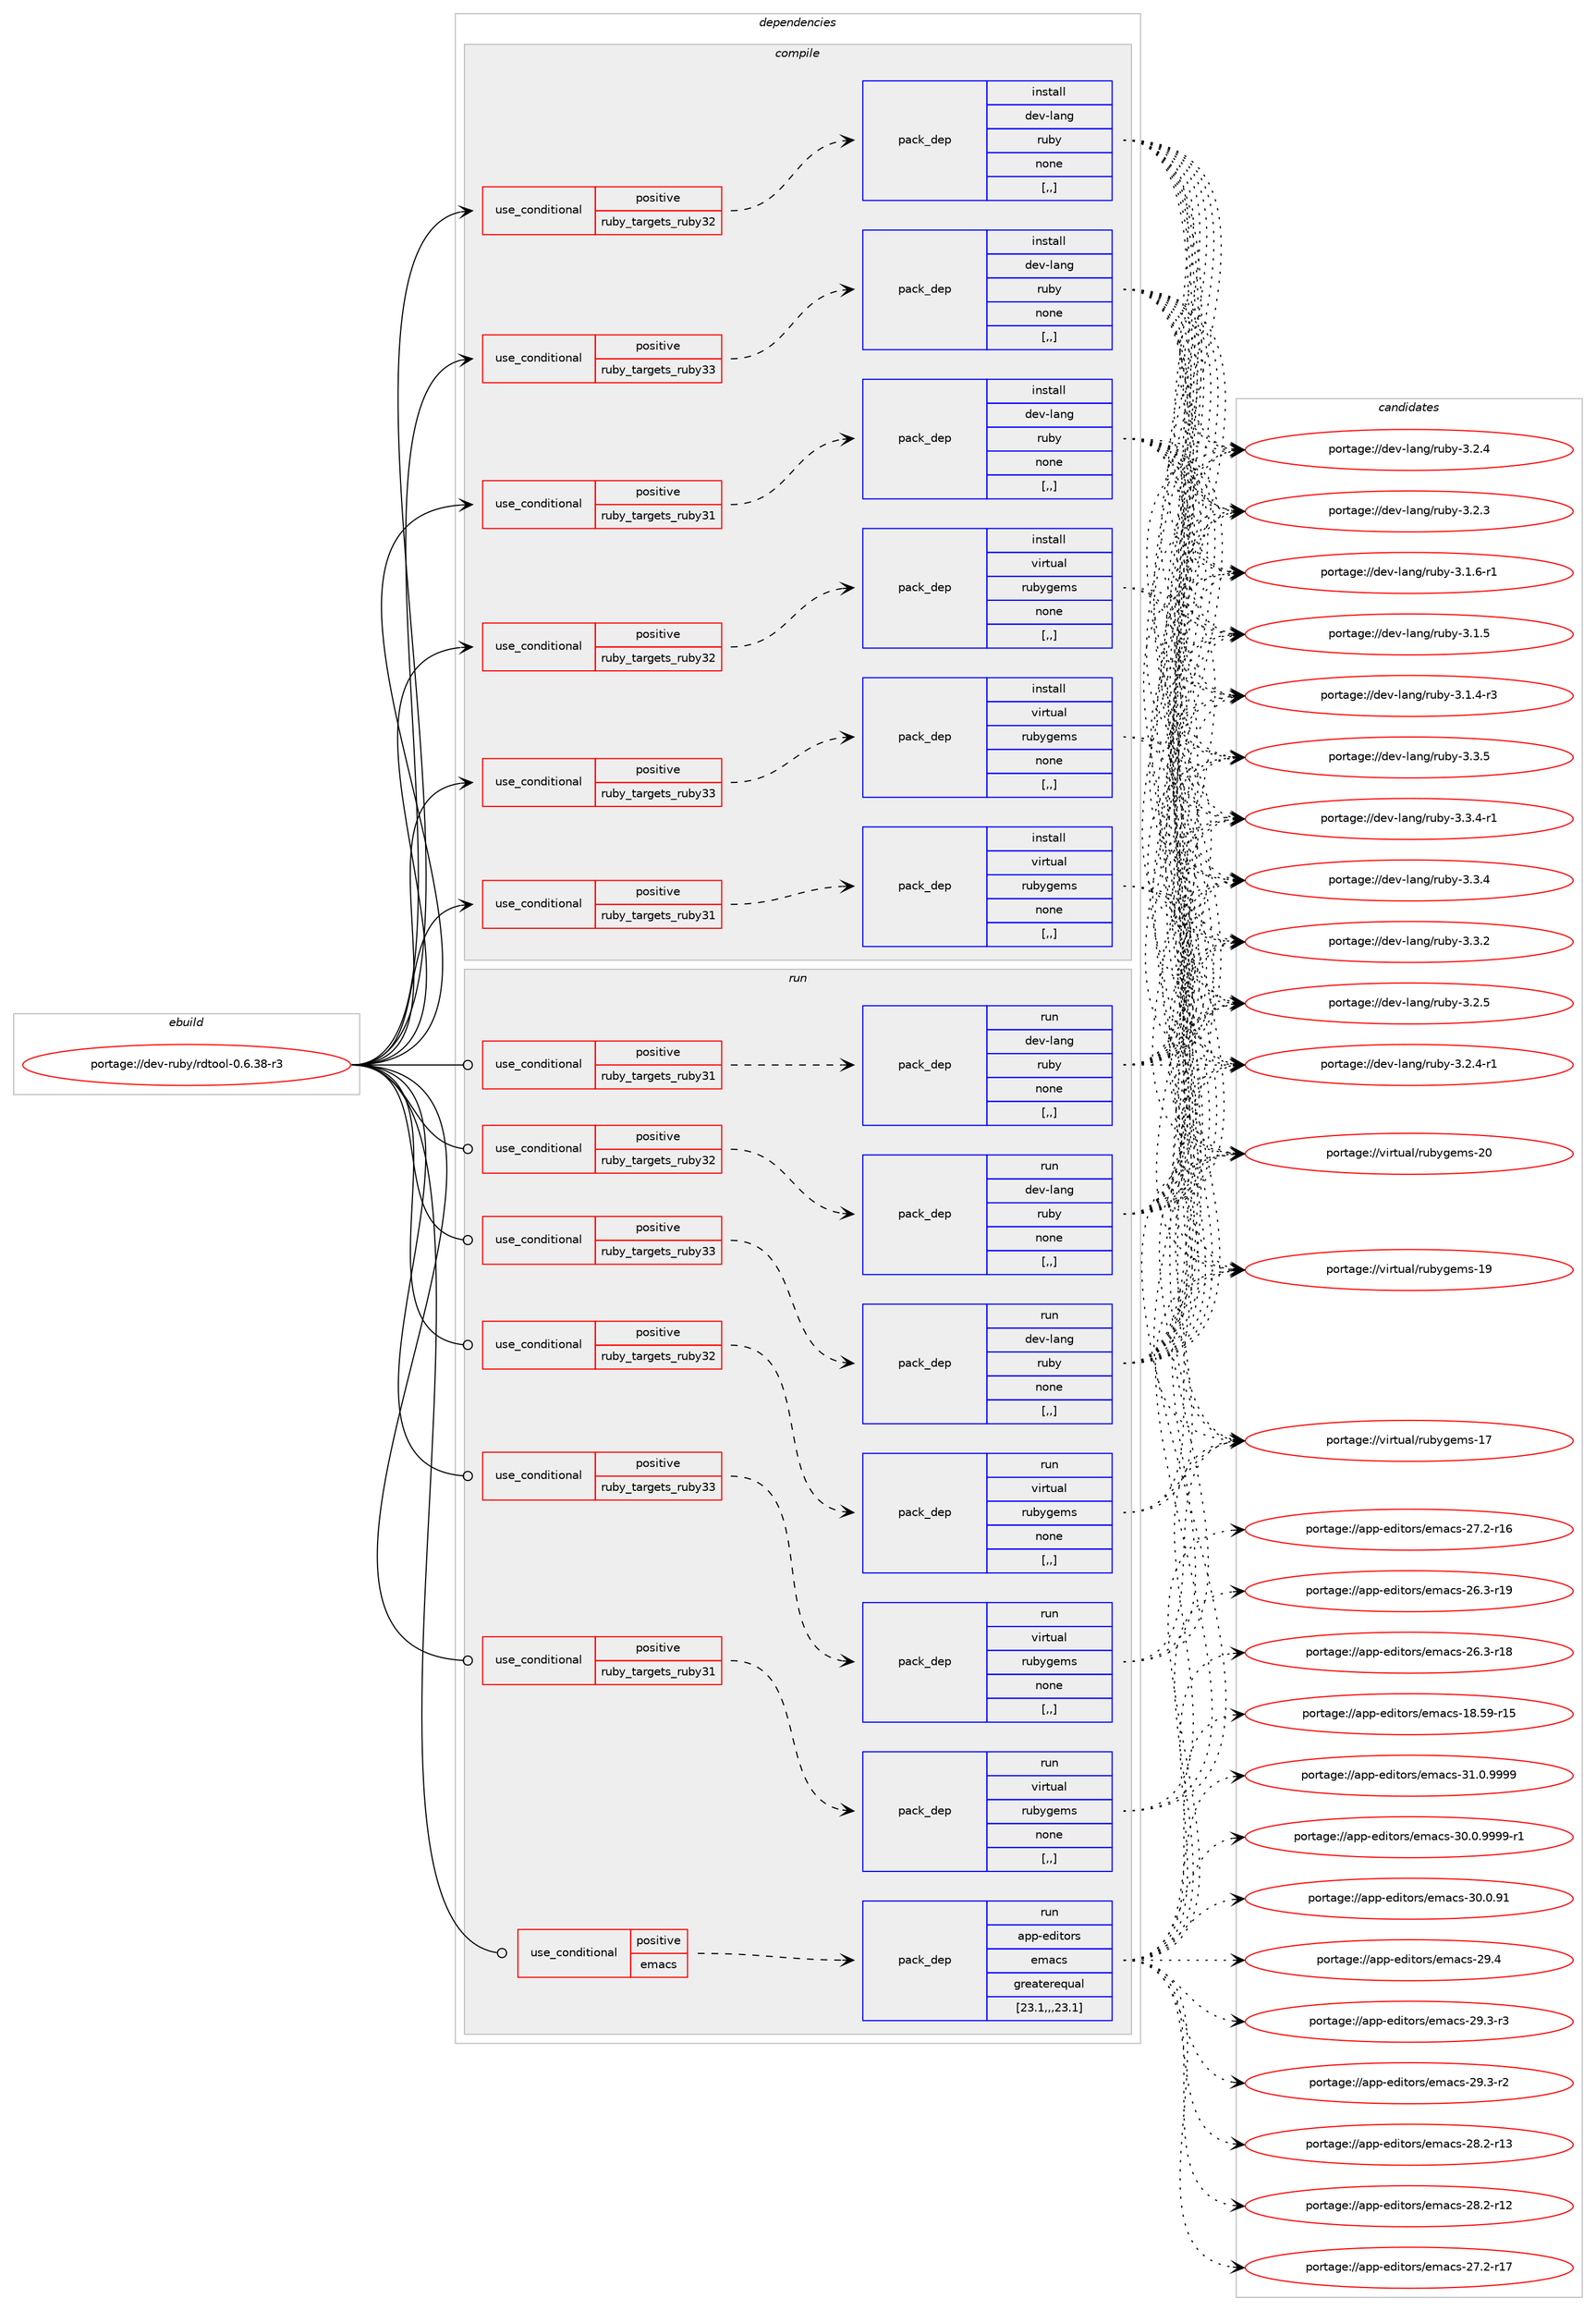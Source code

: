 digraph prolog {

# *************
# Graph options
# *************

newrank=true;
concentrate=true;
compound=true;
graph [rankdir=LR,fontname=Helvetica,fontsize=10,ranksep=1.5];#, ranksep=2.5, nodesep=0.2];
edge  [arrowhead=vee];
node  [fontname=Helvetica,fontsize=10];

# **********
# The ebuild
# **********

subgraph cluster_leftcol {
color=gray;
label=<<i>ebuild</i>>;
id [label="portage://dev-ruby/rdtool-0.6.38-r3", color=red, width=4, href="../dev-ruby/rdtool-0.6.38-r3.svg"];
}

# ****************
# The dependencies
# ****************

subgraph cluster_midcol {
color=gray;
label=<<i>dependencies</i>>;
subgraph cluster_compile {
fillcolor="#eeeeee";
style=filled;
label=<<i>compile</i>>;
subgraph cond185175 {
dependency694038 [label=<<TABLE BORDER="0" CELLBORDER="1" CELLSPACING="0" CELLPADDING="4"><TR><TD ROWSPAN="3" CELLPADDING="10">use_conditional</TD></TR><TR><TD>positive</TD></TR><TR><TD>ruby_targets_ruby31</TD></TR></TABLE>>, shape=none, color=red];
subgraph pack503912 {
dependency694039 [label=<<TABLE BORDER="0" CELLBORDER="1" CELLSPACING="0" CELLPADDING="4" WIDTH="220"><TR><TD ROWSPAN="6" CELLPADDING="30">pack_dep</TD></TR><TR><TD WIDTH="110">install</TD></TR><TR><TD>dev-lang</TD></TR><TR><TD>ruby</TD></TR><TR><TD>none</TD></TR><TR><TD>[,,]</TD></TR></TABLE>>, shape=none, color=blue];
}
dependency694038:e -> dependency694039:w [weight=20,style="dashed",arrowhead="vee"];
}
id:e -> dependency694038:w [weight=20,style="solid",arrowhead="vee"];
subgraph cond185176 {
dependency694040 [label=<<TABLE BORDER="0" CELLBORDER="1" CELLSPACING="0" CELLPADDING="4"><TR><TD ROWSPAN="3" CELLPADDING="10">use_conditional</TD></TR><TR><TD>positive</TD></TR><TR><TD>ruby_targets_ruby31</TD></TR></TABLE>>, shape=none, color=red];
subgraph pack503913 {
dependency694041 [label=<<TABLE BORDER="0" CELLBORDER="1" CELLSPACING="0" CELLPADDING="4" WIDTH="220"><TR><TD ROWSPAN="6" CELLPADDING="30">pack_dep</TD></TR><TR><TD WIDTH="110">install</TD></TR><TR><TD>virtual</TD></TR><TR><TD>rubygems</TD></TR><TR><TD>none</TD></TR><TR><TD>[,,]</TD></TR></TABLE>>, shape=none, color=blue];
}
dependency694040:e -> dependency694041:w [weight=20,style="dashed",arrowhead="vee"];
}
id:e -> dependency694040:w [weight=20,style="solid",arrowhead="vee"];
subgraph cond185177 {
dependency694042 [label=<<TABLE BORDER="0" CELLBORDER="1" CELLSPACING="0" CELLPADDING="4"><TR><TD ROWSPAN="3" CELLPADDING="10">use_conditional</TD></TR><TR><TD>positive</TD></TR><TR><TD>ruby_targets_ruby32</TD></TR></TABLE>>, shape=none, color=red];
subgraph pack503914 {
dependency694043 [label=<<TABLE BORDER="0" CELLBORDER="1" CELLSPACING="0" CELLPADDING="4" WIDTH="220"><TR><TD ROWSPAN="6" CELLPADDING="30">pack_dep</TD></TR><TR><TD WIDTH="110">install</TD></TR><TR><TD>dev-lang</TD></TR><TR><TD>ruby</TD></TR><TR><TD>none</TD></TR><TR><TD>[,,]</TD></TR></TABLE>>, shape=none, color=blue];
}
dependency694042:e -> dependency694043:w [weight=20,style="dashed",arrowhead="vee"];
}
id:e -> dependency694042:w [weight=20,style="solid",arrowhead="vee"];
subgraph cond185178 {
dependency694044 [label=<<TABLE BORDER="0" CELLBORDER="1" CELLSPACING="0" CELLPADDING="4"><TR><TD ROWSPAN="3" CELLPADDING="10">use_conditional</TD></TR><TR><TD>positive</TD></TR><TR><TD>ruby_targets_ruby32</TD></TR></TABLE>>, shape=none, color=red];
subgraph pack503915 {
dependency694045 [label=<<TABLE BORDER="0" CELLBORDER="1" CELLSPACING="0" CELLPADDING="4" WIDTH="220"><TR><TD ROWSPAN="6" CELLPADDING="30">pack_dep</TD></TR><TR><TD WIDTH="110">install</TD></TR><TR><TD>virtual</TD></TR><TR><TD>rubygems</TD></TR><TR><TD>none</TD></TR><TR><TD>[,,]</TD></TR></TABLE>>, shape=none, color=blue];
}
dependency694044:e -> dependency694045:w [weight=20,style="dashed",arrowhead="vee"];
}
id:e -> dependency694044:w [weight=20,style="solid",arrowhead="vee"];
subgraph cond185179 {
dependency694046 [label=<<TABLE BORDER="0" CELLBORDER="1" CELLSPACING="0" CELLPADDING="4"><TR><TD ROWSPAN="3" CELLPADDING="10">use_conditional</TD></TR><TR><TD>positive</TD></TR><TR><TD>ruby_targets_ruby33</TD></TR></TABLE>>, shape=none, color=red];
subgraph pack503916 {
dependency694047 [label=<<TABLE BORDER="0" CELLBORDER="1" CELLSPACING="0" CELLPADDING="4" WIDTH="220"><TR><TD ROWSPAN="6" CELLPADDING="30">pack_dep</TD></TR><TR><TD WIDTH="110">install</TD></TR><TR><TD>dev-lang</TD></TR><TR><TD>ruby</TD></TR><TR><TD>none</TD></TR><TR><TD>[,,]</TD></TR></TABLE>>, shape=none, color=blue];
}
dependency694046:e -> dependency694047:w [weight=20,style="dashed",arrowhead="vee"];
}
id:e -> dependency694046:w [weight=20,style="solid",arrowhead="vee"];
subgraph cond185180 {
dependency694048 [label=<<TABLE BORDER="0" CELLBORDER="1" CELLSPACING="0" CELLPADDING="4"><TR><TD ROWSPAN="3" CELLPADDING="10">use_conditional</TD></TR><TR><TD>positive</TD></TR><TR><TD>ruby_targets_ruby33</TD></TR></TABLE>>, shape=none, color=red];
subgraph pack503917 {
dependency694049 [label=<<TABLE BORDER="0" CELLBORDER="1" CELLSPACING="0" CELLPADDING="4" WIDTH="220"><TR><TD ROWSPAN="6" CELLPADDING="30">pack_dep</TD></TR><TR><TD WIDTH="110">install</TD></TR><TR><TD>virtual</TD></TR><TR><TD>rubygems</TD></TR><TR><TD>none</TD></TR><TR><TD>[,,]</TD></TR></TABLE>>, shape=none, color=blue];
}
dependency694048:e -> dependency694049:w [weight=20,style="dashed",arrowhead="vee"];
}
id:e -> dependency694048:w [weight=20,style="solid",arrowhead="vee"];
}
subgraph cluster_compileandrun {
fillcolor="#eeeeee";
style=filled;
label=<<i>compile and run</i>>;
}
subgraph cluster_run {
fillcolor="#eeeeee";
style=filled;
label=<<i>run</i>>;
subgraph cond185181 {
dependency694050 [label=<<TABLE BORDER="0" CELLBORDER="1" CELLSPACING="0" CELLPADDING="4"><TR><TD ROWSPAN="3" CELLPADDING="10">use_conditional</TD></TR><TR><TD>positive</TD></TR><TR><TD>emacs</TD></TR></TABLE>>, shape=none, color=red];
subgraph pack503918 {
dependency694051 [label=<<TABLE BORDER="0" CELLBORDER="1" CELLSPACING="0" CELLPADDING="4" WIDTH="220"><TR><TD ROWSPAN="6" CELLPADDING="30">pack_dep</TD></TR><TR><TD WIDTH="110">run</TD></TR><TR><TD>app-editors</TD></TR><TR><TD>emacs</TD></TR><TR><TD>greaterequal</TD></TR><TR><TD>[23.1,,,23.1]</TD></TR></TABLE>>, shape=none, color=blue];
}
dependency694050:e -> dependency694051:w [weight=20,style="dashed",arrowhead="vee"];
}
id:e -> dependency694050:w [weight=20,style="solid",arrowhead="odot"];
subgraph cond185182 {
dependency694052 [label=<<TABLE BORDER="0" CELLBORDER="1" CELLSPACING="0" CELLPADDING="4"><TR><TD ROWSPAN="3" CELLPADDING="10">use_conditional</TD></TR><TR><TD>positive</TD></TR><TR><TD>ruby_targets_ruby31</TD></TR></TABLE>>, shape=none, color=red];
subgraph pack503919 {
dependency694053 [label=<<TABLE BORDER="0" CELLBORDER="1" CELLSPACING="0" CELLPADDING="4" WIDTH="220"><TR><TD ROWSPAN="6" CELLPADDING="30">pack_dep</TD></TR><TR><TD WIDTH="110">run</TD></TR><TR><TD>dev-lang</TD></TR><TR><TD>ruby</TD></TR><TR><TD>none</TD></TR><TR><TD>[,,]</TD></TR></TABLE>>, shape=none, color=blue];
}
dependency694052:e -> dependency694053:w [weight=20,style="dashed",arrowhead="vee"];
}
id:e -> dependency694052:w [weight=20,style="solid",arrowhead="odot"];
subgraph cond185183 {
dependency694054 [label=<<TABLE BORDER="0" CELLBORDER="1" CELLSPACING="0" CELLPADDING="4"><TR><TD ROWSPAN="3" CELLPADDING="10">use_conditional</TD></TR><TR><TD>positive</TD></TR><TR><TD>ruby_targets_ruby31</TD></TR></TABLE>>, shape=none, color=red];
subgraph pack503920 {
dependency694055 [label=<<TABLE BORDER="0" CELLBORDER="1" CELLSPACING="0" CELLPADDING="4" WIDTH="220"><TR><TD ROWSPAN="6" CELLPADDING="30">pack_dep</TD></TR><TR><TD WIDTH="110">run</TD></TR><TR><TD>virtual</TD></TR><TR><TD>rubygems</TD></TR><TR><TD>none</TD></TR><TR><TD>[,,]</TD></TR></TABLE>>, shape=none, color=blue];
}
dependency694054:e -> dependency694055:w [weight=20,style="dashed",arrowhead="vee"];
}
id:e -> dependency694054:w [weight=20,style="solid",arrowhead="odot"];
subgraph cond185184 {
dependency694056 [label=<<TABLE BORDER="0" CELLBORDER="1" CELLSPACING="0" CELLPADDING="4"><TR><TD ROWSPAN="3" CELLPADDING="10">use_conditional</TD></TR><TR><TD>positive</TD></TR><TR><TD>ruby_targets_ruby32</TD></TR></TABLE>>, shape=none, color=red];
subgraph pack503921 {
dependency694057 [label=<<TABLE BORDER="0" CELLBORDER="1" CELLSPACING="0" CELLPADDING="4" WIDTH="220"><TR><TD ROWSPAN="6" CELLPADDING="30">pack_dep</TD></TR><TR><TD WIDTH="110">run</TD></TR><TR><TD>dev-lang</TD></TR><TR><TD>ruby</TD></TR><TR><TD>none</TD></TR><TR><TD>[,,]</TD></TR></TABLE>>, shape=none, color=blue];
}
dependency694056:e -> dependency694057:w [weight=20,style="dashed",arrowhead="vee"];
}
id:e -> dependency694056:w [weight=20,style="solid",arrowhead="odot"];
subgraph cond185185 {
dependency694058 [label=<<TABLE BORDER="0" CELLBORDER="1" CELLSPACING="0" CELLPADDING="4"><TR><TD ROWSPAN="3" CELLPADDING="10">use_conditional</TD></TR><TR><TD>positive</TD></TR><TR><TD>ruby_targets_ruby32</TD></TR></TABLE>>, shape=none, color=red];
subgraph pack503922 {
dependency694059 [label=<<TABLE BORDER="0" CELLBORDER="1" CELLSPACING="0" CELLPADDING="4" WIDTH="220"><TR><TD ROWSPAN="6" CELLPADDING="30">pack_dep</TD></TR><TR><TD WIDTH="110">run</TD></TR><TR><TD>virtual</TD></TR><TR><TD>rubygems</TD></TR><TR><TD>none</TD></TR><TR><TD>[,,]</TD></TR></TABLE>>, shape=none, color=blue];
}
dependency694058:e -> dependency694059:w [weight=20,style="dashed",arrowhead="vee"];
}
id:e -> dependency694058:w [weight=20,style="solid",arrowhead="odot"];
subgraph cond185186 {
dependency694060 [label=<<TABLE BORDER="0" CELLBORDER="1" CELLSPACING="0" CELLPADDING="4"><TR><TD ROWSPAN="3" CELLPADDING="10">use_conditional</TD></TR><TR><TD>positive</TD></TR><TR><TD>ruby_targets_ruby33</TD></TR></TABLE>>, shape=none, color=red];
subgraph pack503923 {
dependency694061 [label=<<TABLE BORDER="0" CELLBORDER="1" CELLSPACING="0" CELLPADDING="4" WIDTH="220"><TR><TD ROWSPAN="6" CELLPADDING="30">pack_dep</TD></TR><TR><TD WIDTH="110">run</TD></TR><TR><TD>dev-lang</TD></TR><TR><TD>ruby</TD></TR><TR><TD>none</TD></TR><TR><TD>[,,]</TD></TR></TABLE>>, shape=none, color=blue];
}
dependency694060:e -> dependency694061:w [weight=20,style="dashed",arrowhead="vee"];
}
id:e -> dependency694060:w [weight=20,style="solid",arrowhead="odot"];
subgraph cond185187 {
dependency694062 [label=<<TABLE BORDER="0" CELLBORDER="1" CELLSPACING="0" CELLPADDING="4"><TR><TD ROWSPAN="3" CELLPADDING="10">use_conditional</TD></TR><TR><TD>positive</TD></TR><TR><TD>ruby_targets_ruby33</TD></TR></TABLE>>, shape=none, color=red];
subgraph pack503924 {
dependency694063 [label=<<TABLE BORDER="0" CELLBORDER="1" CELLSPACING="0" CELLPADDING="4" WIDTH="220"><TR><TD ROWSPAN="6" CELLPADDING="30">pack_dep</TD></TR><TR><TD WIDTH="110">run</TD></TR><TR><TD>virtual</TD></TR><TR><TD>rubygems</TD></TR><TR><TD>none</TD></TR><TR><TD>[,,]</TD></TR></TABLE>>, shape=none, color=blue];
}
dependency694062:e -> dependency694063:w [weight=20,style="dashed",arrowhead="vee"];
}
id:e -> dependency694062:w [weight=20,style="solid",arrowhead="odot"];
}
}

# **************
# The candidates
# **************

subgraph cluster_choices {
rank=same;
color=gray;
label=<<i>candidates</i>>;

subgraph choice503912 {
color=black;
nodesep=1;
choice10010111845108971101034711411798121455146514653 [label="portage://dev-lang/ruby-3.3.5", color=red, width=4,href="../dev-lang/ruby-3.3.5.svg"];
choice100101118451089711010347114117981214551465146524511449 [label="portage://dev-lang/ruby-3.3.4-r1", color=red, width=4,href="../dev-lang/ruby-3.3.4-r1.svg"];
choice10010111845108971101034711411798121455146514652 [label="portage://dev-lang/ruby-3.3.4", color=red, width=4,href="../dev-lang/ruby-3.3.4.svg"];
choice10010111845108971101034711411798121455146514650 [label="portage://dev-lang/ruby-3.3.2", color=red, width=4,href="../dev-lang/ruby-3.3.2.svg"];
choice10010111845108971101034711411798121455146504653 [label="portage://dev-lang/ruby-3.2.5", color=red, width=4,href="../dev-lang/ruby-3.2.5.svg"];
choice100101118451089711010347114117981214551465046524511449 [label="portage://dev-lang/ruby-3.2.4-r1", color=red, width=4,href="../dev-lang/ruby-3.2.4-r1.svg"];
choice10010111845108971101034711411798121455146504652 [label="portage://dev-lang/ruby-3.2.4", color=red, width=4,href="../dev-lang/ruby-3.2.4.svg"];
choice10010111845108971101034711411798121455146504651 [label="portage://dev-lang/ruby-3.2.3", color=red, width=4,href="../dev-lang/ruby-3.2.3.svg"];
choice100101118451089711010347114117981214551464946544511449 [label="portage://dev-lang/ruby-3.1.6-r1", color=red, width=4,href="../dev-lang/ruby-3.1.6-r1.svg"];
choice10010111845108971101034711411798121455146494653 [label="portage://dev-lang/ruby-3.1.5", color=red, width=4,href="../dev-lang/ruby-3.1.5.svg"];
choice100101118451089711010347114117981214551464946524511451 [label="portage://dev-lang/ruby-3.1.4-r3", color=red, width=4,href="../dev-lang/ruby-3.1.4-r3.svg"];
dependency694039:e -> choice10010111845108971101034711411798121455146514653:w [style=dotted,weight="100"];
dependency694039:e -> choice100101118451089711010347114117981214551465146524511449:w [style=dotted,weight="100"];
dependency694039:e -> choice10010111845108971101034711411798121455146514652:w [style=dotted,weight="100"];
dependency694039:e -> choice10010111845108971101034711411798121455146514650:w [style=dotted,weight="100"];
dependency694039:e -> choice10010111845108971101034711411798121455146504653:w [style=dotted,weight="100"];
dependency694039:e -> choice100101118451089711010347114117981214551465046524511449:w [style=dotted,weight="100"];
dependency694039:e -> choice10010111845108971101034711411798121455146504652:w [style=dotted,weight="100"];
dependency694039:e -> choice10010111845108971101034711411798121455146504651:w [style=dotted,weight="100"];
dependency694039:e -> choice100101118451089711010347114117981214551464946544511449:w [style=dotted,weight="100"];
dependency694039:e -> choice10010111845108971101034711411798121455146494653:w [style=dotted,weight="100"];
dependency694039:e -> choice100101118451089711010347114117981214551464946524511451:w [style=dotted,weight="100"];
}
subgraph choice503913 {
color=black;
nodesep=1;
choice118105114116117971084711411798121103101109115455048 [label="portage://virtual/rubygems-20", color=red, width=4,href="../virtual/rubygems-20.svg"];
choice118105114116117971084711411798121103101109115454957 [label="portage://virtual/rubygems-19", color=red, width=4,href="../virtual/rubygems-19.svg"];
choice118105114116117971084711411798121103101109115454955 [label="portage://virtual/rubygems-17", color=red, width=4,href="../virtual/rubygems-17.svg"];
dependency694041:e -> choice118105114116117971084711411798121103101109115455048:w [style=dotted,weight="100"];
dependency694041:e -> choice118105114116117971084711411798121103101109115454957:w [style=dotted,weight="100"];
dependency694041:e -> choice118105114116117971084711411798121103101109115454955:w [style=dotted,weight="100"];
}
subgraph choice503914 {
color=black;
nodesep=1;
choice10010111845108971101034711411798121455146514653 [label="portage://dev-lang/ruby-3.3.5", color=red, width=4,href="../dev-lang/ruby-3.3.5.svg"];
choice100101118451089711010347114117981214551465146524511449 [label="portage://dev-lang/ruby-3.3.4-r1", color=red, width=4,href="../dev-lang/ruby-3.3.4-r1.svg"];
choice10010111845108971101034711411798121455146514652 [label="portage://dev-lang/ruby-3.3.4", color=red, width=4,href="../dev-lang/ruby-3.3.4.svg"];
choice10010111845108971101034711411798121455146514650 [label="portage://dev-lang/ruby-3.3.2", color=red, width=4,href="../dev-lang/ruby-3.3.2.svg"];
choice10010111845108971101034711411798121455146504653 [label="portage://dev-lang/ruby-3.2.5", color=red, width=4,href="../dev-lang/ruby-3.2.5.svg"];
choice100101118451089711010347114117981214551465046524511449 [label="portage://dev-lang/ruby-3.2.4-r1", color=red, width=4,href="../dev-lang/ruby-3.2.4-r1.svg"];
choice10010111845108971101034711411798121455146504652 [label="portage://dev-lang/ruby-3.2.4", color=red, width=4,href="../dev-lang/ruby-3.2.4.svg"];
choice10010111845108971101034711411798121455146504651 [label="portage://dev-lang/ruby-3.2.3", color=red, width=4,href="../dev-lang/ruby-3.2.3.svg"];
choice100101118451089711010347114117981214551464946544511449 [label="portage://dev-lang/ruby-3.1.6-r1", color=red, width=4,href="../dev-lang/ruby-3.1.6-r1.svg"];
choice10010111845108971101034711411798121455146494653 [label="portage://dev-lang/ruby-3.1.5", color=red, width=4,href="../dev-lang/ruby-3.1.5.svg"];
choice100101118451089711010347114117981214551464946524511451 [label="portage://dev-lang/ruby-3.1.4-r3", color=red, width=4,href="../dev-lang/ruby-3.1.4-r3.svg"];
dependency694043:e -> choice10010111845108971101034711411798121455146514653:w [style=dotted,weight="100"];
dependency694043:e -> choice100101118451089711010347114117981214551465146524511449:w [style=dotted,weight="100"];
dependency694043:e -> choice10010111845108971101034711411798121455146514652:w [style=dotted,weight="100"];
dependency694043:e -> choice10010111845108971101034711411798121455146514650:w [style=dotted,weight="100"];
dependency694043:e -> choice10010111845108971101034711411798121455146504653:w [style=dotted,weight="100"];
dependency694043:e -> choice100101118451089711010347114117981214551465046524511449:w [style=dotted,weight="100"];
dependency694043:e -> choice10010111845108971101034711411798121455146504652:w [style=dotted,weight="100"];
dependency694043:e -> choice10010111845108971101034711411798121455146504651:w [style=dotted,weight="100"];
dependency694043:e -> choice100101118451089711010347114117981214551464946544511449:w [style=dotted,weight="100"];
dependency694043:e -> choice10010111845108971101034711411798121455146494653:w [style=dotted,weight="100"];
dependency694043:e -> choice100101118451089711010347114117981214551464946524511451:w [style=dotted,weight="100"];
}
subgraph choice503915 {
color=black;
nodesep=1;
choice118105114116117971084711411798121103101109115455048 [label="portage://virtual/rubygems-20", color=red, width=4,href="../virtual/rubygems-20.svg"];
choice118105114116117971084711411798121103101109115454957 [label="portage://virtual/rubygems-19", color=red, width=4,href="../virtual/rubygems-19.svg"];
choice118105114116117971084711411798121103101109115454955 [label="portage://virtual/rubygems-17", color=red, width=4,href="../virtual/rubygems-17.svg"];
dependency694045:e -> choice118105114116117971084711411798121103101109115455048:w [style=dotted,weight="100"];
dependency694045:e -> choice118105114116117971084711411798121103101109115454957:w [style=dotted,weight="100"];
dependency694045:e -> choice118105114116117971084711411798121103101109115454955:w [style=dotted,weight="100"];
}
subgraph choice503916 {
color=black;
nodesep=1;
choice10010111845108971101034711411798121455146514653 [label="portage://dev-lang/ruby-3.3.5", color=red, width=4,href="../dev-lang/ruby-3.3.5.svg"];
choice100101118451089711010347114117981214551465146524511449 [label="portage://dev-lang/ruby-3.3.4-r1", color=red, width=4,href="../dev-lang/ruby-3.3.4-r1.svg"];
choice10010111845108971101034711411798121455146514652 [label="portage://dev-lang/ruby-3.3.4", color=red, width=4,href="../dev-lang/ruby-3.3.4.svg"];
choice10010111845108971101034711411798121455146514650 [label="portage://dev-lang/ruby-3.3.2", color=red, width=4,href="../dev-lang/ruby-3.3.2.svg"];
choice10010111845108971101034711411798121455146504653 [label="portage://dev-lang/ruby-3.2.5", color=red, width=4,href="../dev-lang/ruby-3.2.5.svg"];
choice100101118451089711010347114117981214551465046524511449 [label="portage://dev-lang/ruby-3.2.4-r1", color=red, width=4,href="../dev-lang/ruby-3.2.4-r1.svg"];
choice10010111845108971101034711411798121455146504652 [label="portage://dev-lang/ruby-3.2.4", color=red, width=4,href="../dev-lang/ruby-3.2.4.svg"];
choice10010111845108971101034711411798121455146504651 [label="portage://dev-lang/ruby-3.2.3", color=red, width=4,href="../dev-lang/ruby-3.2.3.svg"];
choice100101118451089711010347114117981214551464946544511449 [label="portage://dev-lang/ruby-3.1.6-r1", color=red, width=4,href="../dev-lang/ruby-3.1.6-r1.svg"];
choice10010111845108971101034711411798121455146494653 [label="portage://dev-lang/ruby-3.1.5", color=red, width=4,href="../dev-lang/ruby-3.1.5.svg"];
choice100101118451089711010347114117981214551464946524511451 [label="portage://dev-lang/ruby-3.1.4-r3", color=red, width=4,href="../dev-lang/ruby-3.1.4-r3.svg"];
dependency694047:e -> choice10010111845108971101034711411798121455146514653:w [style=dotted,weight="100"];
dependency694047:e -> choice100101118451089711010347114117981214551465146524511449:w [style=dotted,weight="100"];
dependency694047:e -> choice10010111845108971101034711411798121455146514652:w [style=dotted,weight="100"];
dependency694047:e -> choice10010111845108971101034711411798121455146514650:w [style=dotted,weight="100"];
dependency694047:e -> choice10010111845108971101034711411798121455146504653:w [style=dotted,weight="100"];
dependency694047:e -> choice100101118451089711010347114117981214551465046524511449:w [style=dotted,weight="100"];
dependency694047:e -> choice10010111845108971101034711411798121455146504652:w [style=dotted,weight="100"];
dependency694047:e -> choice10010111845108971101034711411798121455146504651:w [style=dotted,weight="100"];
dependency694047:e -> choice100101118451089711010347114117981214551464946544511449:w [style=dotted,weight="100"];
dependency694047:e -> choice10010111845108971101034711411798121455146494653:w [style=dotted,weight="100"];
dependency694047:e -> choice100101118451089711010347114117981214551464946524511451:w [style=dotted,weight="100"];
}
subgraph choice503917 {
color=black;
nodesep=1;
choice118105114116117971084711411798121103101109115455048 [label="portage://virtual/rubygems-20", color=red, width=4,href="../virtual/rubygems-20.svg"];
choice118105114116117971084711411798121103101109115454957 [label="portage://virtual/rubygems-19", color=red, width=4,href="../virtual/rubygems-19.svg"];
choice118105114116117971084711411798121103101109115454955 [label="portage://virtual/rubygems-17", color=red, width=4,href="../virtual/rubygems-17.svg"];
dependency694049:e -> choice118105114116117971084711411798121103101109115455048:w [style=dotted,weight="100"];
dependency694049:e -> choice118105114116117971084711411798121103101109115454957:w [style=dotted,weight="100"];
dependency694049:e -> choice118105114116117971084711411798121103101109115454955:w [style=dotted,weight="100"];
}
subgraph choice503918 {
color=black;
nodesep=1;
choice971121124510110010511611111411547101109979911545514946484657575757 [label="portage://app-editors/emacs-31.0.9999", color=red, width=4,href="../app-editors/emacs-31.0.9999.svg"];
choice9711211245101100105116111114115471011099799115455148464846575757574511449 [label="portage://app-editors/emacs-30.0.9999-r1", color=red, width=4,href="../app-editors/emacs-30.0.9999-r1.svg"];
choice97112112451011001051161111141154710110997991154551484648465749 [label="portage://app-editors/emacs-30.0.91", color=red, width=4,href="../app-editors/emacs-30.0.91.svg"];
choice97112112451011001051161111141154710110997991154550574652 [label="portage://app-editors/emacs-29.4", color=red, width=4,href="../app-editors/emacs-29.4.svg"];
choice971121124510110010511611111411547101109979911545505746514511451 [label="portage://app-editors/emacs-29.3-r3", color=red, width=4,href="../app-editors/emacs-29.3-r3.svg"];
choice971121124510110010511611111411547101109979911545505746514511450 [label="portage://app-editors/emacs-29.3-r2", color=red, width=4,href="../app-editors/emacs-29.3-r2.svg"];
choice97112112451011001051161111141154710110997991154550564650451144951 [label="portage://app-editors/emacs-28.2-r13", color=red, width=4,href="../app-editors/emacs-28.2-r13.svg"];
choice97112112451011001051161111141154710110997991154550564650451144950 [label="portage://app-editors/emacs-28.2-r12", color=red, width=4,href="../app-editors/emacs-28.2-r12.svg"];
choice97112112451011001051161111141154710110997991154550554650451144955 [label="portage://app-editors/emacs-27.2-r17", color=red, width=4,href="../app-editors/emacs-27.2-r17.svg"];
choice97112112451011001051161111141154710110997991154550554650451144954 [label="portage://app-editors/emacs-27.2-r16", color=red, width=4,href="../app-editors/emacs-27.2-r16.svg"];
choice97112112451011001051161111141154710110997991154550544651451144957 [label="portage://app-editors/emacs-26.3-r19", color=red, width=4,href="../app-editors/emacs-26.3-r19.svg"];
choice97112112451011001051161111141154710110997991154550544651451144956 [label="portage://app-editors/emacs-26.3-r18", color=red, width=4,href="../app-editors/emacs-26.3-r18.svg"];
choice9711211245101100105116111114115471011099799115454956465357451144953 [label="portage://app-editors/emacs-18.59-r15", color=red, width=4,href="../app-editors/emacs-18.59-r15.svg"];
dependency694051:e -> choice971121124510110010511611111411547101109979911545514946484657575757:w [style=dotted,weight="100"];
dependency694051:e -> choice9711211245101100105116111114115471011099799115455148464846575757574511449:w [style=dotted,weight="100"];
dependency694051:e -> choice97112112451011001051161111141154710110997991154551484648465749:w [style=dotted,weight="100"];
dependency694051:e -> choice97112112451011001051161111141154710110997991154550574652:w [style=dotted,weight="100"];
dependency694051:e -> choice971121124510110010511611111411547101109979911545505746514511451:w [style=dotted,weight="100"];
dependency694051:e -> choice971121124510110010511611111411547101109979911545505746514511450:w [style=dotted,weight="100"];
dependency694051:e -> choice97112112451011001051161111141154710110997991154550564650451144951:w [style=dotted,weight="100"];
dependency694051:e -> choice97112112451011001051161111141154710110997991154550564650451144950:w [style=dotted,weight="100"];
dependency694051:e -> choice97112112451011001051161111141154710110997991154550554650451144955:w [style=dotted,weight="100"];
dependency694051:e -> choice97112112451011001051161111141154710110997991154550554650451144954:w [style=dotted,weight="100"];
dependency694051:e -> choice97112112451011001051161111141154710110997991154550544651451144957:w [style=dotted,weight="100"];
dependency694051:e -> choice97112112451011001051161111141154710110997991154550544651451144956:w [style=dotted,weight="100"];
dependency694051:e -> choice9711211245101100105116111114115471011099799115454956465357451144953:w [style=dotted,weight="100"];
}
subgraph choice503919 {
color=black;
nodesep=1;
choice10010111845108971101034711411798121455146514653 [label="portage://dev-lang/ruby-3.3.5", color=red, width=4,href="../dev-lang/ruby-3.3.5.svg"];
choice100101118451089711010347114117981214551465146524511449 [label="portage://dev-lang/ruby-3.3.4-r1", color=red, width=4,href="../dev-lang/ruby-3.3.4-r1.svg"];
choice10010111845108971101034711411798121455146514652 [label="portage://dev-lang/ruby-3.3.4", color=red, width=4,href="../dev-lang/ruby-3.3.4.svg"];
choice10010111845108971101034711411798121455146514650 [label="portage://dev-lang/ruby-3.3.2", color=red, width=4,href="../dev-lang/ruby-3.3.2.svg"];
choice10010111845108971101034711411798121455146504653 [label="portage://dev-lang/ruby-3.2.5", color=red, width=4,href="../dev-lang/ruby-3.2.5.svg"];
choice100101118451089711010347114117981214551465046524511449 [label="portage://dev-lang/ruby-3.2.4-r1", color=red, width=4,href="../dev-lang/ruby-3.2.4-r1.svg"];
choice10010111845108971101034711411798121455146504652 [label="portage://dev-lang/ruby-3.2.4", color=red, width=4,href="../dev-lang/ruby-3.2.4.svg"];
choice10010111845108971101034711411798121455146504651 [label="portage://dev-lang/ruby-3.2.3", color=red, width=4,href="../dev-lang/ruby-3.2.3.svg"];
choice100101118451089711010347114117981214551464946544511449 [label="portage://dev-lang/ruby-3.1.6-r1", color=red, width=4,href="../dev-lang/ruby-3.1.6-r1.svg"];
choice10010111845108971101034711411798121455146494653 [label="portage://dev-lang/ruby-3.1.5", color=red, width=4,href="../dev-lang/ruby-3.1.5.svg"];
choice100101118451089711010347114117981214551464946524511451 [label="portage://dev-lang/ruby-3.1.4-r3", color=red, width=4,href="../dev-lang/ruby-3.1.4-r3.svg"];
dependency694053:e -> choice10010111845108971101034711411798121455146514653:w [style=dotted,weight="100"];
dependency694053:e -> choice100101118451089711010347114117981214551465146524511449:w [style=dotted,weight="100"];
dependency694053:e -> choice10010111845108971101034711411798121455146514652:w [style=dotted,weight="100"];
dependency694053:e -> choice10010111845108971101034711411798121455146514650:w [style=dotted,weight="100"];
dependency694053:e -> choice10010111845108971101034711411798121455146504653:w [style=dotted,weight="100"];
dependency694053:e -> choice100101118451089711010347114117981214551465046524511449:w [style=dotted,weight="100"];
dependency694053:e -> choice10010111845108971101034711411798121455146504652:w [style=dotted,weight="100"];
dependency694053:e -> choice10010111845108971101034711411798121455146504651:w [style=dotted,weight="100"];
dependency694053:e -> choice100101118451089711010347114117981214551464946544511449:w [style=dotted,weight="100"];
dependency694053:e -> choice10010111845108971101034711411798121455146494653:w [style=dotted,weight="100"];
dependency694053:e -> choice100101118451089711010347114117981214551464946524511451:w [style=dotted,weight="100"];
}
subgraph choice503920 {
color=black;
nodesep=1;
choice118105114116117971084711411798121103101109115455048 [label="portage://virtual/rubygems-20", color=red, width=4,href="../virtual/rubygems-20.svg"];
choice118105114116117971084711411798121103101109115454957 [label="portage://virtual/rubygems-19", color=red, width=4,href="../virtual/rubygems-19.svg"];
choice118105114116117971084711411798121103101109115454955 [label="portage://virtual/rubygems-17", color=red, width=4,href="../virtual/rubygems-17.svg"];
dependency694055:e -> choice118105114116117971084711411798121103101109115455048:w [style=dotted,weight="100"];
dependency694055:e -> choice118105114116117971084711411798121103101109115454957:w [style=dotted,weight="100"];
dependency694055:e -> choice118105114116117971084711411798121103101109115454955:w [style=dotted,weight="100"];
}
subgraph choice503921 {
color=black;
nodesep=1;
choice10010111845108971101034711411798121455146514653 [label="portage://dev-lang/ruby-3.3.5", color=red, width=4,href="../dev-lang/ruby-3.3.5.svg"];
choice100101118451089711010347114117981214551465146524511449 [label="portage://dev-lang/ruby-3.3.4-r1", color=red, width=4,href="../dev-lang/ruby-3.3.4-r1.svg"];
choice10010111845108971101034711411798121455146514652 [label="portage://dev-lang/ruby-3.3.4", color=red, width=4,href="../dev-lang/ruby-3.3.4.svg"];
choice10010111845108971101034711411798121455146514650 [label="portage://dev-lang/ruby-3.3.2", color=red, width=4,href="../dev-lang/ruby-3.3.2.svg"];
choice10010111845108971101034711411798121455146504653 [label="portage://dev-lang/ruby-3.2.5", color=red, width=4,href="../dev-lang/ruby-3.2.5.svg"];
choice100101118451089711010347114117981214551465046524511449 [label="portage://dev-lang/ruby-3.2.4-r1", color=red, width=4,href="../dev-lang/ruby-3.2.4-r1.svg"];
choice10010111845108971101034711411798121455146504652 [label="portage://dev-lang/ruby-3.2.4", color=red, width=4,href="../dev-lang/ruby-3.2.4.svg"];
choice10010111845108971101034711411798121455146504651 [label="portage://dev-lang/ruby-3.2.3", color=red, width=4,href="../dev-lang/ruby-3.2.3.svg"];
choice100101118451089711010347114117981214551464946544511449 [label="portage://dev-lang/ruby-3.1.6-r1", color=red, width=4,href="../dev-lang/ruby-3.1.6-r1.svg"];
choice10010111845108971101034711411798121455146494653 [label="portage://dev-lang/ruby-3.1.5", color=red, width=4,href="../dev-lang/ruby-3.1.5.svg"];
choice100101118451089711010347114117981214551464946524511451 [label="portage://dev-lang/ruby-3.1.4-r3", color=red, width=4,href="../dev-lang/ruby-3.1.4-r3.svg"];
dependency694057:e -> choice10010111845108971101034711411798121455146514653:w [style=dotted,weight="100"];
dependency694057:e -> choice100101118451089711010347114117981214551465146524511449:w [style=dotted,weight="100"];
dependency694057:e -> choice10010111845108971101034711411798121455146514652:w [style=dotted,weight="100"];
dependency694057:e -> choice10010111845108971101034711411798121455146514650:w [style=dotted,weight="100"];
dependency694057:e -> choice10010111845108971101034711411798121455146504653:w [style=dotted,weight="100"];
dependency694057:e -> choice100101118451089711010347114117981214551465046524511449:w [style=dotted,weight="100"];
dependency694057:e -> choice10010111845108971101034711411798121455146504652:w [style=dotted,weight="100"];
dependency694057:e -> choice10010111845108971101034711411798121455146504651:w [style=dotted,weight="100"];
dependency694057:e -> choice100101118451089711010347114117981214551464946544511449:w [style=dotted,weight="100"];
dependency694057:e -> choice10010111845108971101034711411798121455146494653:w [style=dotted,weight="100"];
dependency694057:e -> choice100101118451089711010347114117981214551464946524511451:w [style=dotted,weight="100"];
}
subgraph choice503922 {
color=black;
nodesep=1;
choice118105114116117971084711411798121103101109115455048 [label="portage://virtual/rubygems-20", color=red, width=4,href="../virtual/rubygems-20.svg"];
choice118105114116117971084711411798121103101109115454957 [label="portage://virtual/rubygems-19", color=red, width=4,href="../virtual/rubygems-19.svg"];
choice118105114116117971084711411798121103101109115454955 [label="portage://virtual/rubygems-17", color=red, width=4,href="../virtual/rubygems-17.svg"];
dependency694059:e -> choice118105114116117971084711411798121103101109115455048:w [style=dotted,weight="100"];
dependency694059:e -> choice118105114116117971084711411798121103101109115454957:w [style=dotted,weight="100"];
dependency694059:e -> choice118105114116117971084711411798121103101109115454955:w [style=dotted,weight="100"];
}
subgraph choice503923 {
color=black;
nodesep=1;
choice10010111845108971101034711411798121455146514653 [label="portage://dev-lang/ruby-3.3.5", color=red, width=4,href="../dev-lang/ruby-3.3.5.svg"];
choice100101118451089711010347114117981214551465146524511449 [label="portage://dev-lang/ruby-3.3.4-r1", color=red, width=4,href="../dev-lang/ruby-3.3.4-r1.svg"];
choice10010111845108971101034711411798121455146514652 [label="portage://dev-lang/ruby-3.3.4", color=red, width=4,href="../dev-lang/ruby-3.3.4.svg"];
choice10010111845108971101034711411798121455146514650 [label="portage://dev-lang/ruby-3.3.2", color=red, width=4,href="../dev-lang/ruby-3.3.2.svg"];
choice10010111845108971101034711411798121455146504653 [label="portage://dev-lang/ruby-3.2.5", color=red, width=4,href="../dev-lang/ruby-3.2.5.svg"];
choice100101118451089711010347114117981214551465046524511449 [label="portage://dev-lang/ruby-3.2.4-r1", color=red, width=4,href="../dev-lang/ruby-3.2.4-r1.svg"];
choice10010111845108971101034711411798121455146504652 [label="portage://dev-lang/ruby-3.2.4", color=red, width=4,href="../dev-lang/ruby-3.2.4.svg"];
choice10010111845108971101034711411798121455146504651 [label="portage://dev-lang/ruby-3.2.3", color=red, width=4,href="../dev-lang/ruby-3.2.3.svg"];
choice100101118451089711010347114117981214551464946544511449 [label="portage://dev-lang/ruby-3.1.6-r1", color=red, width=4,href="../dev-lang/ruby-3.1.6-r1.svg"];
choice10010111845108971101034711411798121455146494653 [label="portage://dev-lang/ruby-3.1.5", color=red, width=4,href="../dev-lang/ruby-3.1.5.svg"];
choice100101118451089711010347114117981214551464946524511451 [label="portage://dev-lang/ruby-3.1.4-r3", color=red, width=4,href="../dev-lang/ruby-3.1.4-r3.svg"];
dependency694061:e -> choice10010111845108971101034711411798121455146514653:w [style=dotted,weight="100"];
dependency694061:e -> choice100101118451089711010347114117981214551465146524511449:w [style=dotted,weight="100"];
dependency694061:e -> choice10010111845108971101034711411798121455146514652:w [style=dotted,weight="100"];
dependency694061:e -> choice10010111845108971101034711411798121455146514650:w [style=dotted,weight="100"];
dependency694061:e -> choice10010111845108971101034711411798121455146504653:w [style=dotted,weight="100"];
dependency694061:e -> choice100101118451089711010347114117981214551465046524511449:w [style=dotted,weight="100"];
dependency694061:e -> choice10010111845108971101034711411798121455146504652:w [style=dotted,weight="100"];
dependency694061:e -> choice10010111845108971101034711411798121455146504651:w [style=dotted,weight="100"];
dependency694061:e -> choice100101118451089711010347114117981214551464946544511449:w [style=dotted,weight="100"];
dependency694061:e -> choice10010111845108971101034711411798121455146494653:w [style=dotted,weight="100"];
dependency694061:e -> choice100101118451089711010347114117981214551464946524511451:w [style=dotted,weight="100"];
}
subgraph choice503924 {
color=black;
nodesep=1;
choice118105114116117971084711411798121103101109115455048 [label="portage://virtual/rubygems-20", color=red, width=4,href="../virtual/rubygems-20.svg"];
choice118105114116117971084711411798121103101109115454957 [label="portage://virtual/rubygems-19", color=red, width=4,href="../virtual/rubygems-19.svg"];
choice118105114116117971084711411798121103101109115454955 [label="portage://virtual/rubygems-17", color=red, width=4,href="../virtual/rubygems-17.svg"];
dependency694063:e -> choice118105114116117971084711411798121103101109115455048:w [style=dotted,weight="100"];
dependency694063:e -> choice118105114116117971084711411798121103101109115454957:w [style=dotted,weight="100"];
dependency694063:e -> choice118105114116117971084711411798121103101109115454955:w [style=dotted,weight="100"];
}
}

}
